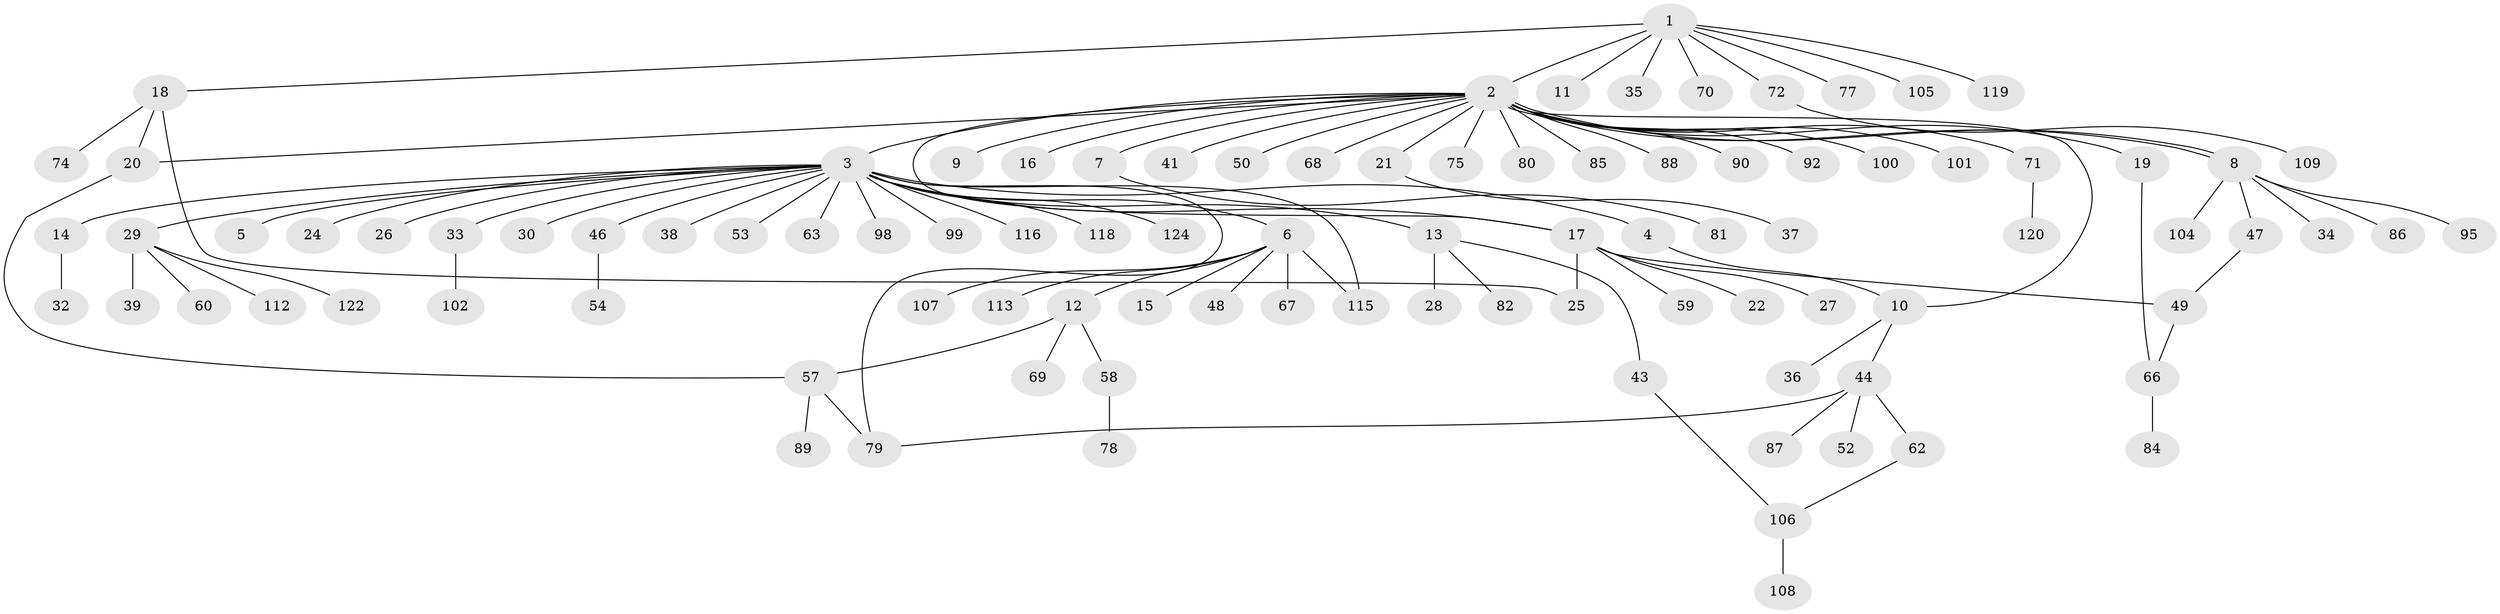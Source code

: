 // original degree distribution, {9: 0.016129032258064516, 26: 0.008064516129032258, 25: 0.008064516129032258, 2: 0.25, 1: 0.5725806451612904, 8: 0.016129032258064516, 3: 0.08064516129032258, 4: 0.024193548387096774, 6: 0.008064516129032258, 5: 0.016129032258064516}
// Generated by graph-tools (version 1.1) at 2025/11/02/27/25 16:11:12]
// undirected, 98 vertices, 109 edges
graph export_dot {
graph [start="1"]
  node [color=gray90,style=filled];
  1 [super="+65"];
  2 [super="+97"];
  3 [super="+94"];
  4;
  5;
  6 [super="+61"];
  7;
  8 [super="+64"];
  9;
  10 [super="+31"];
  11 [super="+56"];
  12;
  13 [super="+23"];
  14;
  15;
  16;
  17 [super="+76"];
  18 [super="+40"];
  19;
  20;
  21;
  22 [super="+73"];
  24;
  25;
  26;
  27;
  28;
  29 [super="+42"];
  30;
  32;
  33;
  34;
  35;
  36;
  37 [super="+51"];
  38;
  39;
  41 [super="+45"];
  43;
  44;
  46 [super="+55"];
  47;
  48;
  49 [super="+93"];
  50;
  52 [super="+103"];
  53;
  54;
  57 [super="+121"];
  58;
  59;
  60;
  62;
  63;
  66;
  67 [super="+110"];
  68;
  69 [super="+91"];
  70;
  71;
  72;
  74;
  75;
  77;
  78;
  79 [super="+83"];
  80;
  81;
  82;
  84;
  85 [super="+111"];
  86;
  87;
  88;
  89 [super="+96"];
  90;
  92;
  95;
  98 [super="+114"];
  99 [super="+117"];
  100;
  101;
  102;
  104 [super="+123"];
  105;
  106;
  107;
  108;
  109;
  112;
  113;
  115;
  116;
  118;
  119;
  120;
  122;
  124;
  1 -- 2 [weight=2];
  1 -- 11;
  1 -- 18;
  1 -- 35;
  1 -- 70;
  1 -- 72;
  1 -- 77;
  1 -- 105;
  1 -- 119;
  2 -- 3;
  2 -- 7;
  2 -- 8;
  2 -- 8;
  2 -- 9 [weight=2];
  2 -- 16;
  2 -- 17;
  2 -- 19;
  2 -- 20;
  2 -- 21;
  2 -- 41;
  2 -- 50;
  2 -- 68;
  2 -- 71;
  2 -- 75;
  2 -- 80;
  2 -- 85;
  2 -- 88;
  2 -- 90;
  2 -- 92;
  2 -- 100;
  2 -- 101;
  2 -- 10;
  3 -- 4;
  3 -- 5;
  3 -- 6;
  3 -- 13 [weight=2];
  3 -- 14;
  3 -- 17;
  3 -- 24;
  3 -- 26;
  3 -- 29;
  3 -- 30;
  3 -- 33;
  3 -- 38;
  3 -- 46;
  3 -- 53;
  3 -- 63;
  3 -- 79;
  3 -- 98;
  3 -- 99;
  3 -- 115;
  3 -- 116;
  3 -- 118;
  3 -- 124;
  4 -- 10;
  6 -- 12;
  6 -- 15;
  6 -- 48;
  6 -- 67;
  6 -- 107;
  6 -- 113;
  6 -- 115;
  7 -- 81;
  8 -- 34;
  8 -- 47;
  8 -- 86;
  8 -- 95;
  8 -- 104;
  10 -- 44;
  10 -- 36;
  12 -- 57;
  12 -- 58;
  12 -- 69;
  13 -- 43;
  13 -- 82;
  13 -- 28;
  14 -- 32;
  17 -- 22;
  17 -- 25;
  17 -- 27;
  17 -- 59;
  17 -- 49;
  18 -- 25;
  18 -- 20;
  18 -- 74;
  19 -- 66;
  20 -- 57;
  21 -- 37;
  29 -- 39;
  29 -- 60;
  29 -- 112;
  29 -- 122;
  33 -- 102;
  43 -- 106;
  44 -- 52;
  44 -- 62;
  44 -- 87;
  44 -- 79;
  46 -- 54;
  47 -- 49;
  49 -- 66;
  57 -- 79;
  57 -- 89;
  58 -- 78;
  62 -- 106;
  66 -- 84;
  71 -- 120;
  72 -- 109;
  106 -- 108;
}
